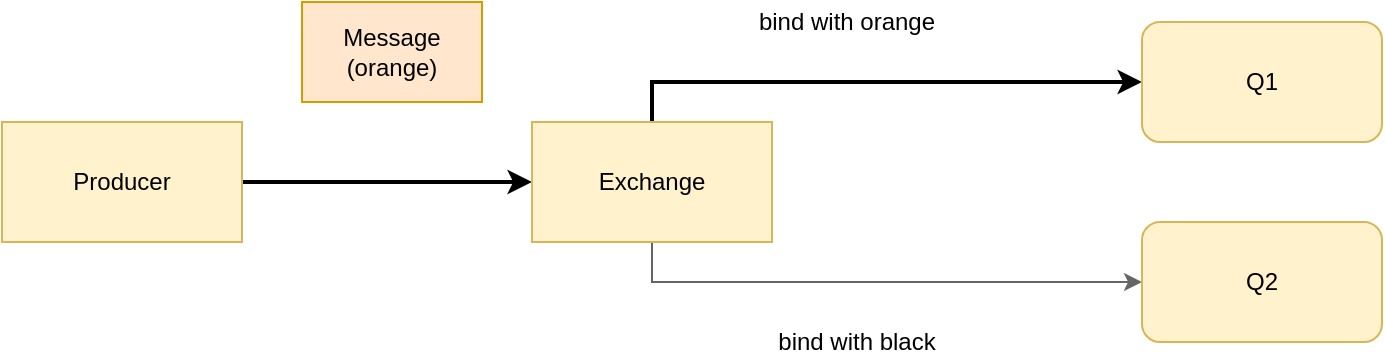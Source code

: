 <mxfile version="13.7.9" type="device"><diagram id="IK2RvpLjT_XEEmV72WjR" name="Page-1"><mxGraphModel dx="1995" dy="1136" grid="1" gridSize="10" guides="1" tooltips="1" connect="1" arrows="1" fold="1" page="1" pageScale="1" pageWidth="850" pageHeight="1100" math="0" shadow="0"><root><mxCell id="0"/><mxCell id="1" parent="0"/><mxCell id="uh1-ktV8ehIVskKeuSyX-9" style="edgeStyle=orthogonalEdgeStyle;rounded=0;orthogonalLoop=1;jettySize=auto;html=1;exitX=1;exitY=0.5;exitDx=0;exitDy=0;entryX=0;entryY=0.5;entryDx=0;entryDy=0;strokeWidth=2;" edge="1" parent="1" source="uh1-ktV8ehIVskKeuSyX-1" target="uh1-ktV8ehIVskKeuSyX-2"><mxGeometry relative="1" as="geometry"/></mxCell><mxCell id="uh1-ktV8ehIVskKeuSyX-1" value="Producer" style="rounded=0;whiteSpace=wrap;html=1;fillColor=#fff2cc;strokeColor=#d6b656;" vertex="1" parent="1"><mxGeometry x="40" y="90" width="120" height="60" as="geometry"/></mxCell><mxCell id="uh1-ktV8ehIVskKeuSyX-5" style="edgeStyle=orthogonalEdgeStyle;rounded=0;orthogonalLoop=1;jettySize=auto;html=1;entryX=0;entryY=0.5;entryDx=0;entryDy=0;exitX=0.5;exitY=0;exitDx=0;exitDy=0;strokeWidth=2;" edge="1" parent="1" source="uh1-ktV8ehIVskKeuSyX-2" target="uh1-ktV8ehIVskKeuSyX-3"><mxGeometry relative="1" as="geometry"/></mxCell><mxCell id="uh1-ktV8ehIVskKeuSyX-6" style="edgeStyle=orthogonalEdgeStyle;rounded=0;orthogonalLoop=1;jettySize=auto;html=1;exitX=0.5;exitY=1;exitDx=0;exitDy=0;entryX=0;entryY=0.5;entryDx=0;entryDy=0;fillColor=#f5f5f5;strokeColor=#666666;" edge="1" parent="1" source="uh1-ktV8ehIVskKeuSyX-2" target="uh1-ktV8ehIVskKeuSyX-4"><mxGeometry relative="1" as="geometry"/></mxCell><mxCell id="uh1-ktV8ehIVskKeuSyX-2" value="Exchange" style="rounded=0;whiteSpace=wrap;html=1;fillColor=#fff2cc;strokeColor=#d6b656;" vertex="1" parent="1"><mxGeometry x="305" y="90" width="120" height="60" as="geometry"/></mxCell><mxCell id="uh1-ktV8ehIVskKeuSyX-3" value="Q1" style="rounded=1;whiteSpace=wrap;html=1;fillColor=#fff2cc;strokeColor=#d6b656;" vertex="1" parent="1"><mxGeometry x="610" y="40" width="120" height="60" as="geometry"/></mxCell><mxCell id="uh1-ktV8ehIVskKeuSyX-4" value="Q2" style="rounded=1;whiteSpace=wrap;html=1;fillColor=#fff2cc;strokeColor=#d6b656;" vertex="1" parent="1"><mxGeometry x="610" y="140" width="120" height="60" as="geometry"/></mxCell><mxCell id="uh1-ktV8ehIVskKeuSyX-7" value="bind with black" style="text;html=1;strokeColor=none;fillColor=none;align=center;verticalAlign=middle;whiteSpace=wrap;rounded=0;" vertex="1" parent="1"><mxGeometry x="405" y="190" width="125" height="20" as="geometry"/></mxCell><mxCell id="uh1-ktV8ehIVskKeuSyX-8" value="bind with orange" style="text;html=1;strokeColor=none;fillColor=none;align=center;verticalAlign=middle;whiteSpace=wrap;rounded=0;" vertex="1" parent="1"><mxGeometry x="400" y="30" width="125" height="20" as="geometry"/></mxCell><mxCell id="uh1-ktV8ehIVskKeuSyX-10" value="&lt;div&gt;Message&lt;/div&gt;&lt;div&gt;(orange)&lt;br&gt;&lt;/div&gt;" style="rounded=0;whiteSpace=wrap;html=1;fillColor=#ffe6cc;strokeColor=#d79b00;" vertex="1" parent="1"><mxGeometry x="190" y="30" width="90" height="50" as="geometry"/></mxCell></root></mxGraphModel></diagram></mxfile>